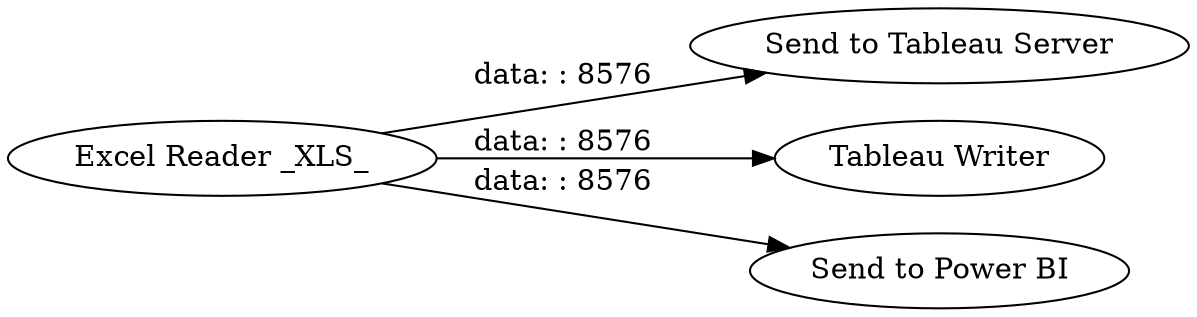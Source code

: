 digraph {
	"-8091488736634566821_2" [label="Send to Tableau Server"]
	"-8091488736634566821_3" [label="Tableau Writer"]
	"-8091488736634566821_1" [label="Send to Power BI"]
	"-8091488736634566821_4" [label="Excel Reader _XLS_"]
	"-8091488736634566821_4" -> "-8091488736634566821_2" [label="data: : 8576"]
	"-8091488736634566821_4" -> "-8091488736634566821_1" [label="data: : 8576"]
	"-8091488736634566821_4" -> "-8091488736634566821_3" [label="data: : 8576"]
	rankdir=LR
}

